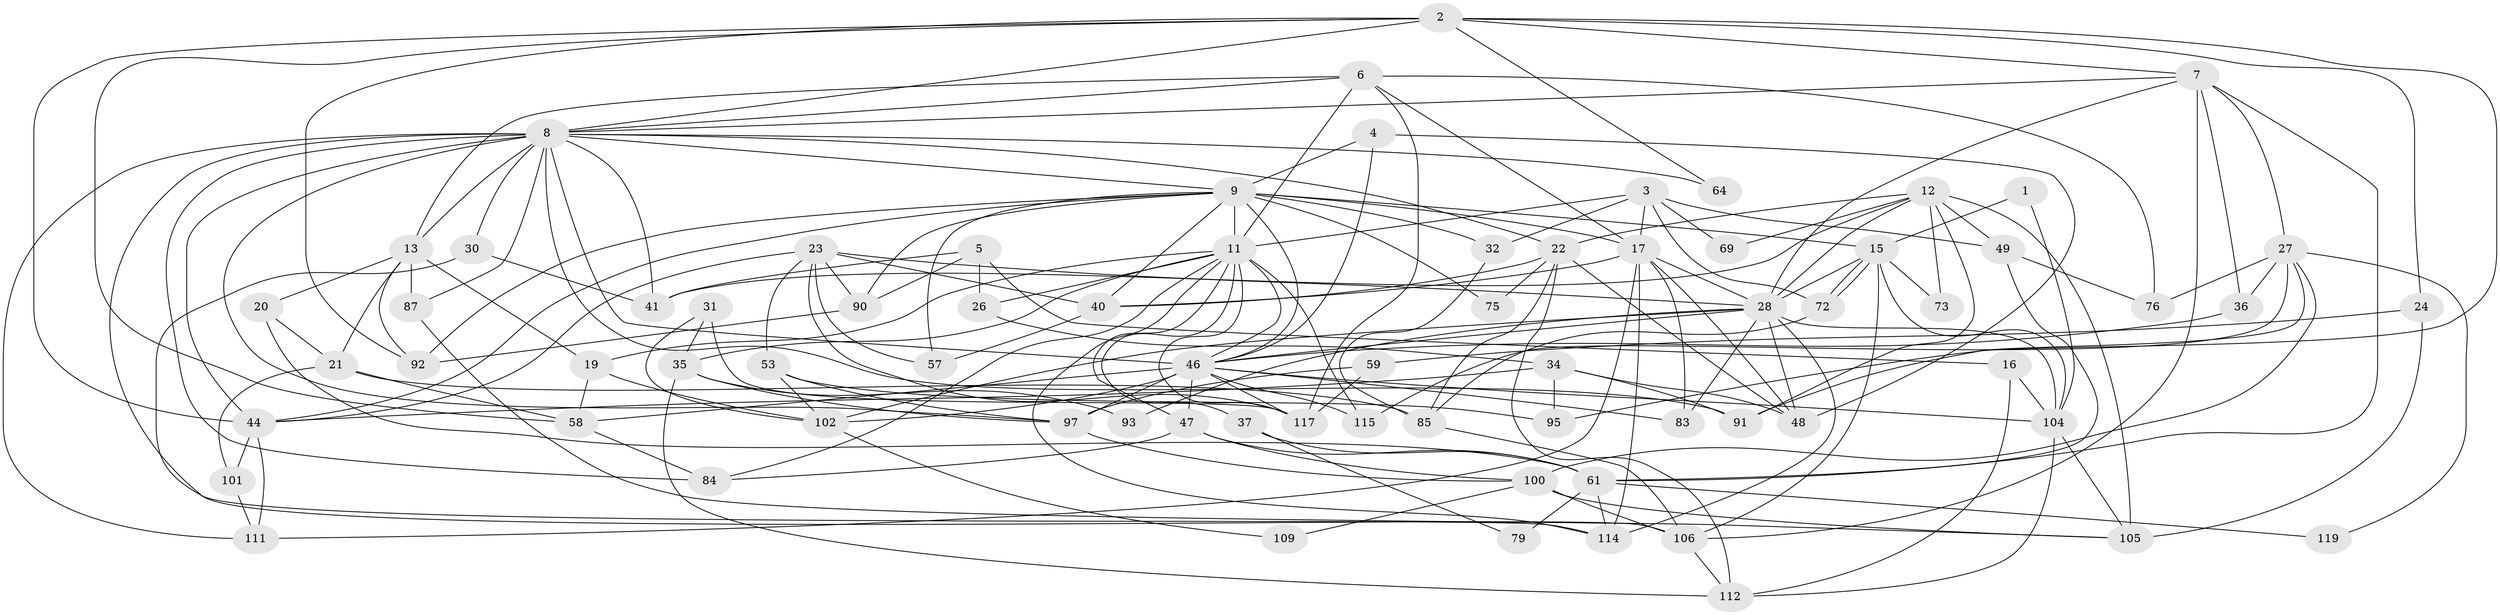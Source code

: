 // original degree distribution, {2: 0.13008130081300814, 6: 0.08130081300813008, 3: 0.34959349593495936, 4: 0.17886178861788618, 5: 0.17886178861788618, 7: 0.06504065040650407, 9: 0.008130081300813009, 8: 0.008130081300813009}
// Generated by graph-tools (version 1.1) at 2025/18/03/04/25 18:18:37]
// undirected, 73 vertices, 186 edges
graph export_dot {
graph [start="1"]
  node [color=gray90,style=filled];
  1;
  2 [super="+45+65"];
  3;
  4;
  5;
  6 [super="+39"];
  7 [super="+82"];
  8 [super="+62+10"];
  9 [super="+52+38+43"];
  11 [super="+18"];
  12 [super="+77"];
  13 [super="+108"];
  15 [super="+56+71"];
  16;
  17 [super="+33"];
  19 [super="+42"];
  20;
  21 [super="+110"];
  22 [super="+25"];
  23 [super="+107+68"];
  24;
  26;
  27 [super="+67"];
  28 [super="+66+60"];
  30;
  31;
  32;
  34 [super="+55"];
  35;
  36;
  37;
  40 [super="+89"];
  41 [super="+120"];
  44 [super="+81"];
  46 [super="+94+54"];
  47 [super="+70+86"];
  48 [super="+103"];
  49 [super="+50"];
  53;
  57 [super="+116"];
  58;
  59;
  61 [super="+121"];
  64;
  69;
  72;
  73;
  75;
  76;
  79;
  83;
  84;
  85;
  87;
  90;
  91;
  92;
  93;
  95;
  97 [super="+98"];
  100 [super="+123"];
  101;
  102;
  104;
  105;
  106;
  109;
  111;
  112;
  114;
  115;
  117;
  119;
  1 -- 104;
  1 -- 15;
  2 -- 24;
  2 -- 64;
  2 -- 92;
  2 -- 58;
  2 -- 7;
  2 -- 44;
  2 -- 95;
  2 -- 8;
  3 -- 32;
  3 -- 17;
  3 -- 69;
  3 -- 72;
  3 -- 11;
  3 -- 49;
  4 -- 48;
  4 -- 9;
  4 -- 46;
  5 -- 16;
  5 -- 26;
  5 -- 90;
  5 -- 41;
  6 -- 13;
  6 -- 76;
  6 -- 11;
  6 -- 8;
  6 -- 17;
  6 -- 117;
  7 -- 61;
  7 -- 36;
  7 -- 8;
  7 -- 106;
  7 -- 27;
  7 -- 28;
  8 -- 13;
  8 -- 106;
  8 -- 111;
  8 -- 64;
  8 -- 97;
  8 -- 41;
  8 -- 44;
  8 -- 84;
  8 -- 22;
  8 -- 87;
  8 -- 91 [weight=2];
  8 -- 30;
  8 -- 9;
  8 -- 46;
  9 -- 92;
  9 -- 57;
  9 -- 15 [weight=2];
  9 -- 11 [weight=2];
  9 -- 32;
  9 -- 75;
  9 -- 90;
  9 -- 40;
  9 -- 44;
  9 -- 46;
  9 -- 17;
  11 -- 114;
  11 -- 35;
  11 -- 37;
  11 -- 47;
  11 -- 115;
  11 -- 84;
  11 -- 117;
  11 -- 19;
  11 -- 26;
  11 -- 46;
  12 -- 105;
  12 -- 28;
  12 -- 49 [weight=2];
  12 -- 69;
  12 -- 73;
  12 -- 91;
  12 -- 41;
  12 -- 22;
  13 -- 20;
  13 -- 19;
  13 -- 92;
  13 -- 87;
  13 -- 21;
  15 -- 72;
  15 -- 72;
  15 -- 73;
  15 -- 106;
  15 -- 104;
  15 -- 28;
  16 -- 104;
  16 -- 112;
  17 -- 83;
  17 -- 48;
  17 -- 114 [weight=2];
  17 -- 40;
  17 -- 111;
  17 -- 28;
  19 -- 58;
  19 -- 102;
  20 -- 21;
  20 -- 61;
  21 -- 101;
  21 -- 58;
  21 -- 85;
  22 -- 85;
  22 -- 48 [weight=2];
  22 -- 112;
  22 -- 75;
  22 -- 40;
  23 -- 90;
  23 -- 28;
  23 -- 44;
  23 -- 57;
  23 -- 53;
  23 -- 40;
  23 -- 117;
  24 -- 105;
  24 -- 59;
  26 -- 34;
  27 -- 100;
  27 -- 36;
  27 -- 115;
  27 -- 119;
  27 -- 91;
  27 -- 76;
  28 -- 102;
  28 -- 104;
  28 -- 46;
  28 -- 48;
  28 -- 114;
  28 -- 83;
  28 -- 93;
  30 -- 114;
  30 -- 41;
  31 -- 117;
  31 -- 102;
  31 -- 35;
  32 -- 85;
  34 -- 91;
  34 -- 48;
  34 -- 44;
  34 -- 95;
  35 -- 112;
  35 -- 93;
  35 -- 97;
  36 -- 46 [weight=2];
  37 -- 61;
  37 -- 79;
  40 -- 57;
  44 -- 111;
  44 -- 101;
  46 -- 83;
  46 -- 104;
  46 -- 58;
  46 -- 47;
  46 -- 97;
  46 -- 102;
  46 -- 115;
  46 -- 117;
  47 -- 61;
  47 -- 100;
  47 -- 84;
  49 -- 76;
  49 -- 61;
  53 -- 102;
  53 -- 95;
  53 -- 97;
  58 -- 84;
  59 -- 117;
  59 -- 97;
  61 -- 119;
  61 -- 114;
  61 -- 79;
  72 -- 85;
  85 -- 106;
  87 -- 105;
  90 -- 92;
  97 -- 100;
  100 -- 105;
  100 -- 106;
  100 -- 109;
  101 -- 111;
  102 -- 109;
  104 -- 112;
  104 -- 105;
  106 -- 112;
}
